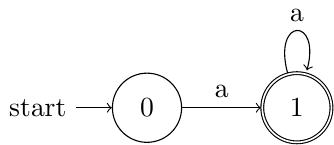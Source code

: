 \documentclass[tikz]{standalone}
\usetikzlibrary{arrows, automata, calc, positioning}
\begin{document}
\begin{tikzpicture}
    \node[state, initial] (0) at (0,0) {0};
    \node[state, accepting] (1) [right=of 0] {1};

    \path[->]
        (0) edge node [above] {a} (1)
        (1) edge [loop above] node [above] {a} (1);
\end{tikzpicture}
\end{document}

